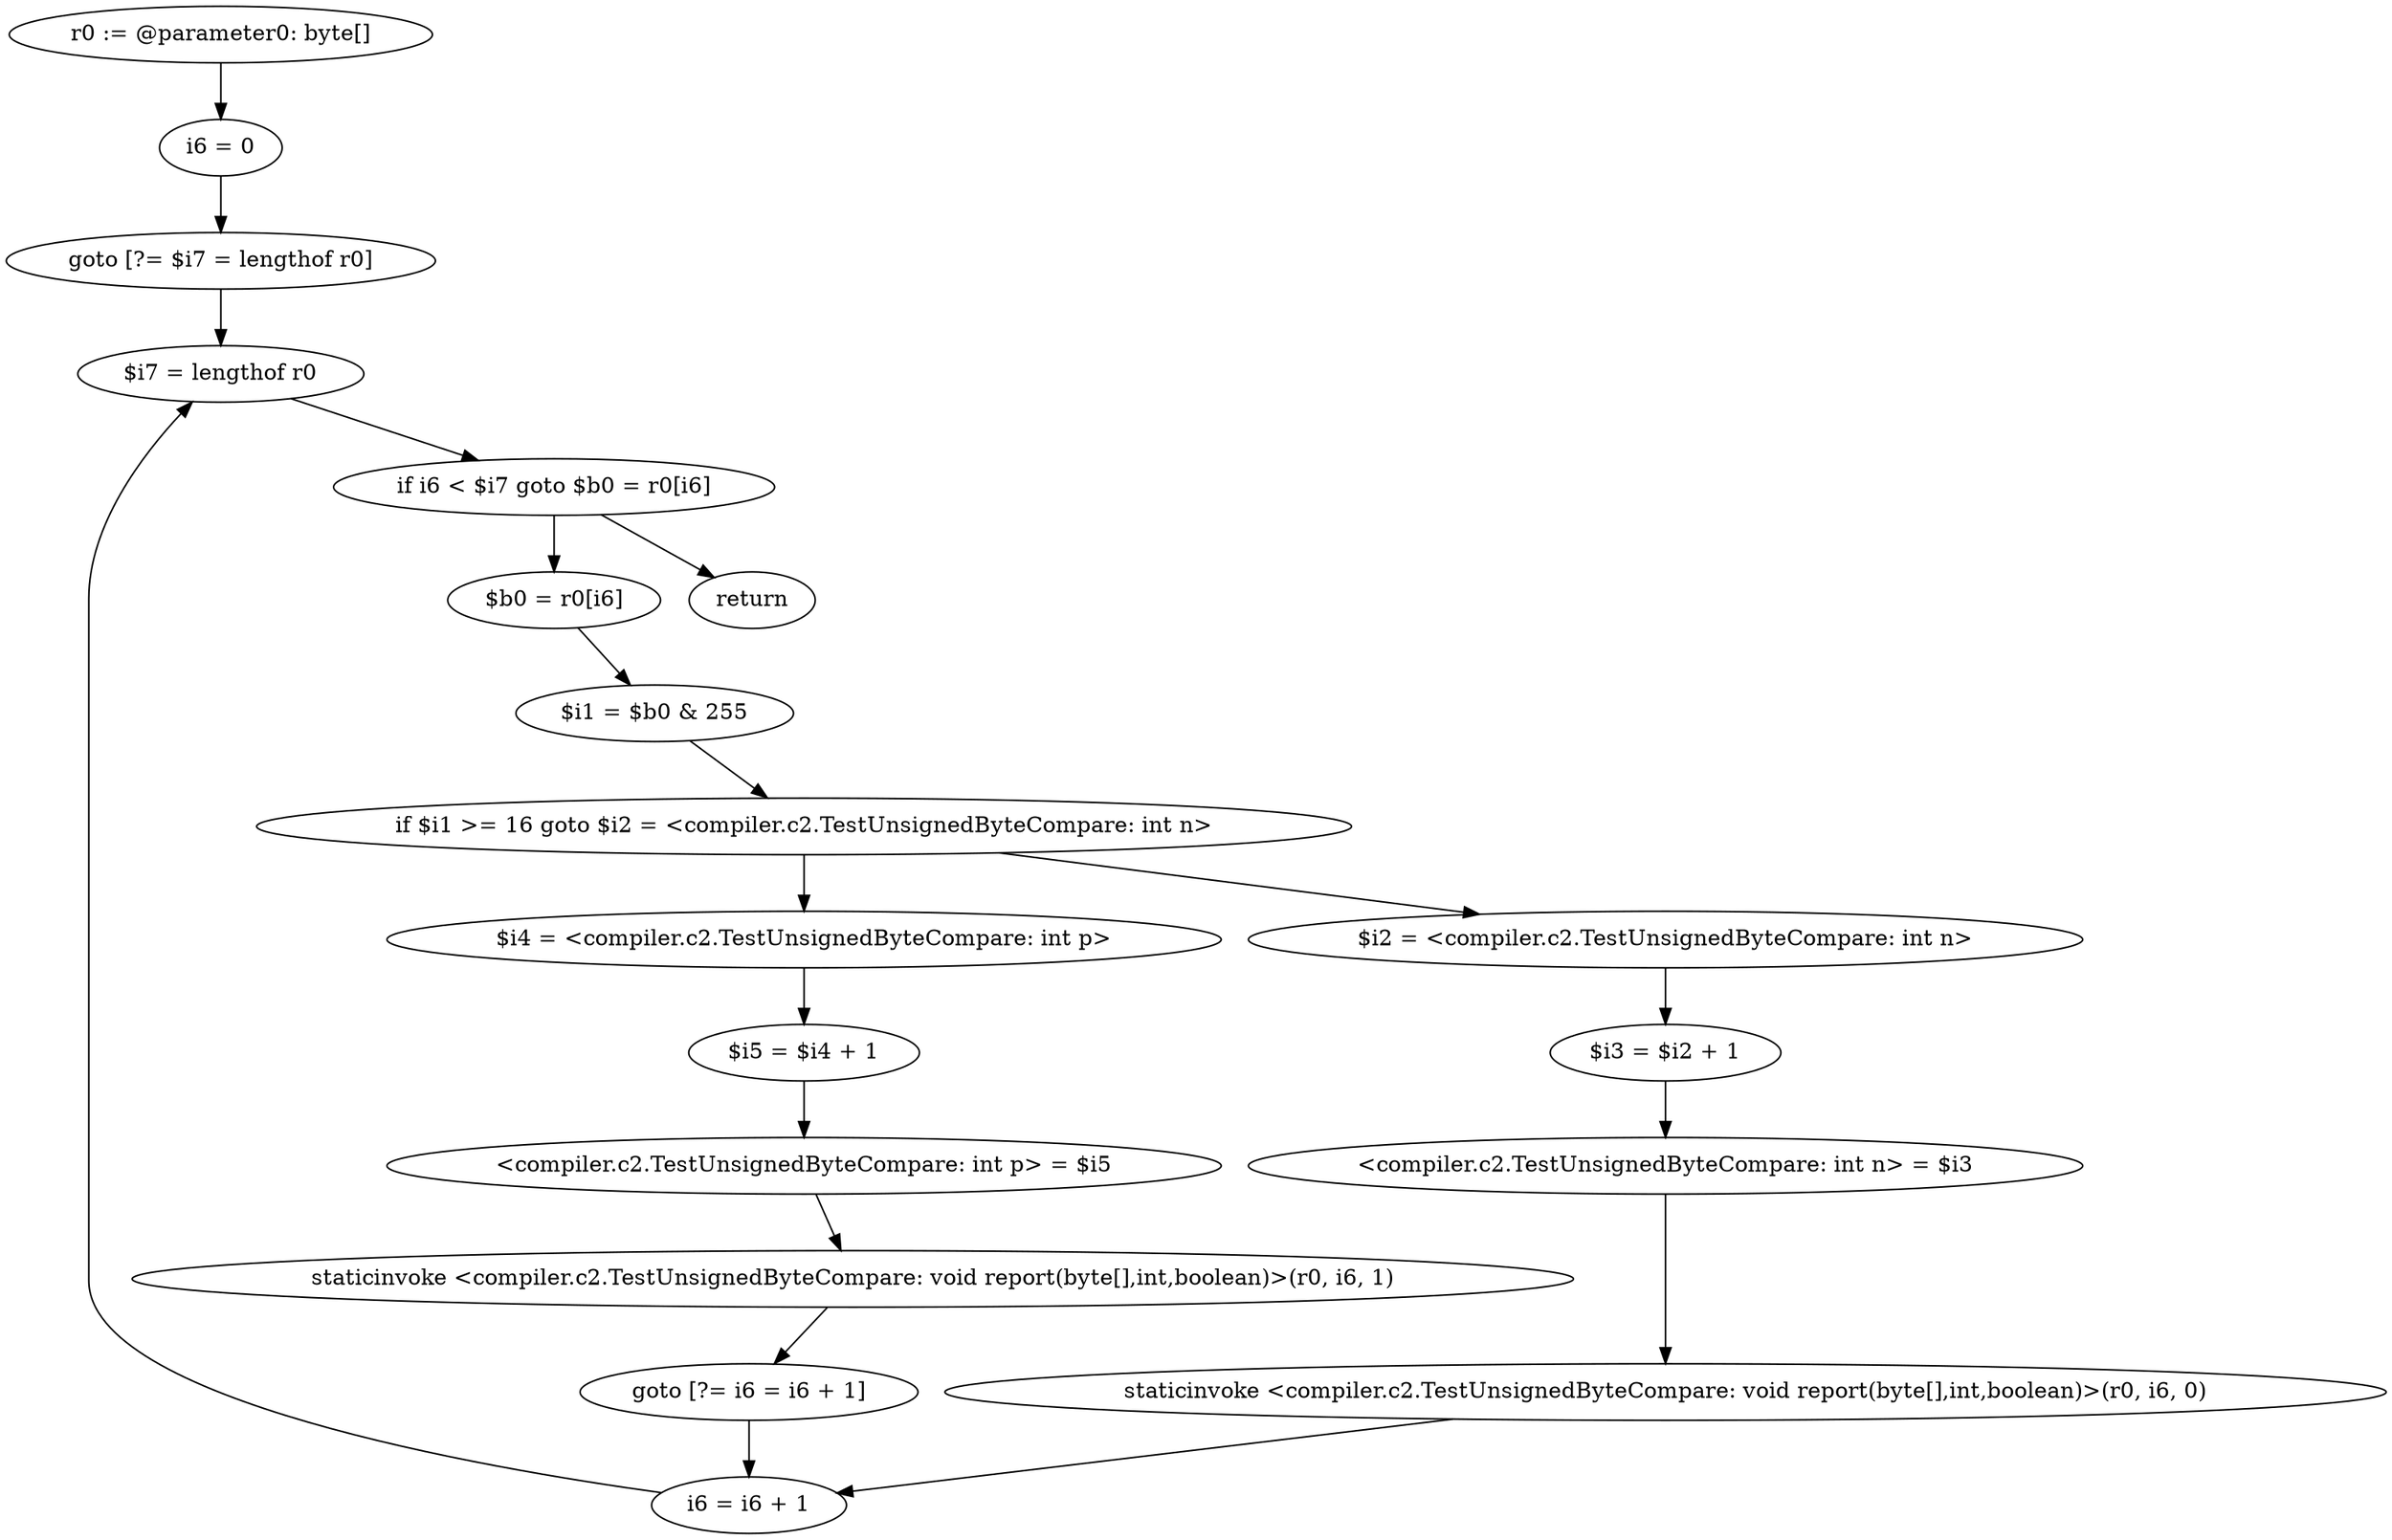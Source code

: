 digraph "unitGraph" {
    "r0 := @parameter0: byte[]"
    "i6 = 0"
    "goto [?= $i7 = lengthof r0]"
    "$b0 = r0[i6]"
    "$i1 = $b0 & 255"
    "if $i1 >= 16 goto $i2 = <compiler.c2.TestUnsignedByteCompare: int n>"
    "$i4 = <compiler.c2.TestUnsignedByteCompare: int p>"
    "$i5 = $i4 + 1"
    "<compiler.c2.TestUnsignedByteCompare: int p> = $i5"
    "staticinvoke <compiler.c2.TestUnsignedByteCompare: void report(byte[],int,boolean)>(r0, i6, 1)"
    "goto [?= i6 = i6 + 1]"
    "$i2 = <compiler.c2.TestUnsignedByteCompare: int n>"
    "$i3 = $i2 + 1"
    "<compiler.c2.TestUnsignedByteCompare: int n> = $i3"
    "staticinvoke <compiler.c2.TestUnsignedByteCompare: void report(byte[],int,boolean)>(r0, i6, 0)"
    "i6 = i6 + 1"
    "$i7 = lengthof r0"
    "if i6 < $i7 goto $b0 = r0[i6]"
    "return"
    "r0 := @parameter0: byte[]"->"i6 = 0";
    "i6 = 0"->"goto [?= $i7 = lengthof r0]";
    "goto [?= $i7 = lengthof r0]"->"$i7 = lengthof r0";
    "$b0 = r0[i6]"->"$i1 = $b0 & 255";
    "$i1 = $b0 & 255"->"if $i1 >= 16 goto $i2 = <compiler.c2.TestUnsignedByteCompare: int n>";
    "if $i1 >= 16 goto $i2 = <compiler.c2.TestUnsignedByteCompare: int n>"->"$i4 = <compiler.c2.TestUnsignedByteCompare: int p>";
    "if $i1 >= 16 goto $i2 = <compiler.c2.TestUnsignedByteCompare: int n>"->"$i2 = <compiler.c2.TestUnsignedByteCompare: int n>";
    "$i4 = <compiler.c2.TestUnsignedByteCompare: int p>"->"$i5 = $i4 + 1";
    "$i5 = $i4 + 1"->"<compiler.c2.TestUnsignedByteCompare: int p> = $i5";
    "<compiler.c2.TestUnsignedByteCompare: int p> = $i5"->"staticinvoke <compiler.c2.TestUnsignedByteCompare: void report(byte[],int,boolean)>(r0, i6, 1)";
    "staticinvoke <compiler.c2.TestUnsignedByteCompare: void report(byte[],int,boolean)>(r0, i6, 1)"->"goto [?= i6 = i6 + 1]";
    "goto [?= i6 = i6 + 1]"->"i6 = i6 + 1";
    "$i2 = <compiler.c2.TestUnsignedByteCompare: int n>"->"$i3 = $i2 + 1";
    "$i3 = $i2 + 1"->"<compiler.c2.TestUnsignedByteCompare: int n> = $i3";
    "<compiler.c2.TestUnsignedByteCompare: int n> = $i3"->"staticinvoke <compiler.c2.TestUnsignedByteCompare: void report(byte[],int,boolean)>(r0, i6, 0)";
    "staticinvoke <compiler.c2.TestUnsignedByteCompare: void report(byte[],int,boolean)>(r0, i6, 0)"->"i6 = i6 + 1";
    "i6 = i6 + 1"->"$i7 = lengthof r0";
    "$i7 = lengthof r0"->"if i6 < $i7 goto $b0 = r0[i6]";
    "if i6 < $i7 goto $b0 = r0[i6]"->"return";
    "if i6 < $i7 goto $b0 = r0[i6]"->"$b0 = r0[i6]";
}

